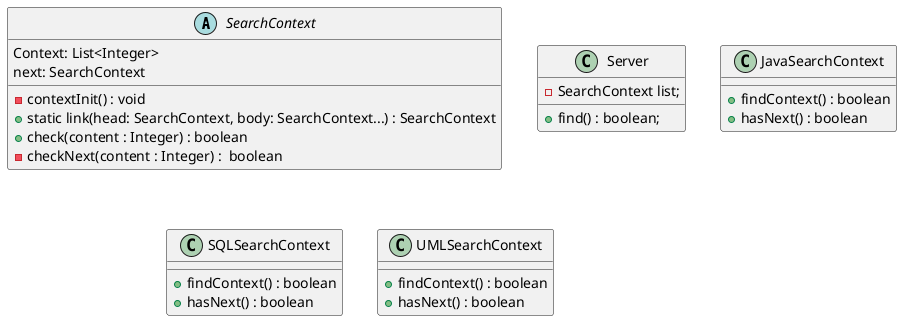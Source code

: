 @startuml

abstract SearchContext{
    Context: List<Integer>
    next: SearchContext
    - contextInit() : void
    + static link(head: SearchContext, body: SearchContext...) : SearchContext
    + check(content : Integer) : boolean
    - checkNext(content : Integer) :  boolean
}

class Server {
    - SearchContext list;
    + find() : boolean;
}

class JavaSearchContext {
    + findContext() : boolean
    + hasNext() : boolean
}

class SQLSearchContext {
    + findContext() : boolean
    + hasNext() : boolean
}

class UMLSearchContext {
    + findContext() : boolean
    + hasNext() : boolean
}


@enduml
